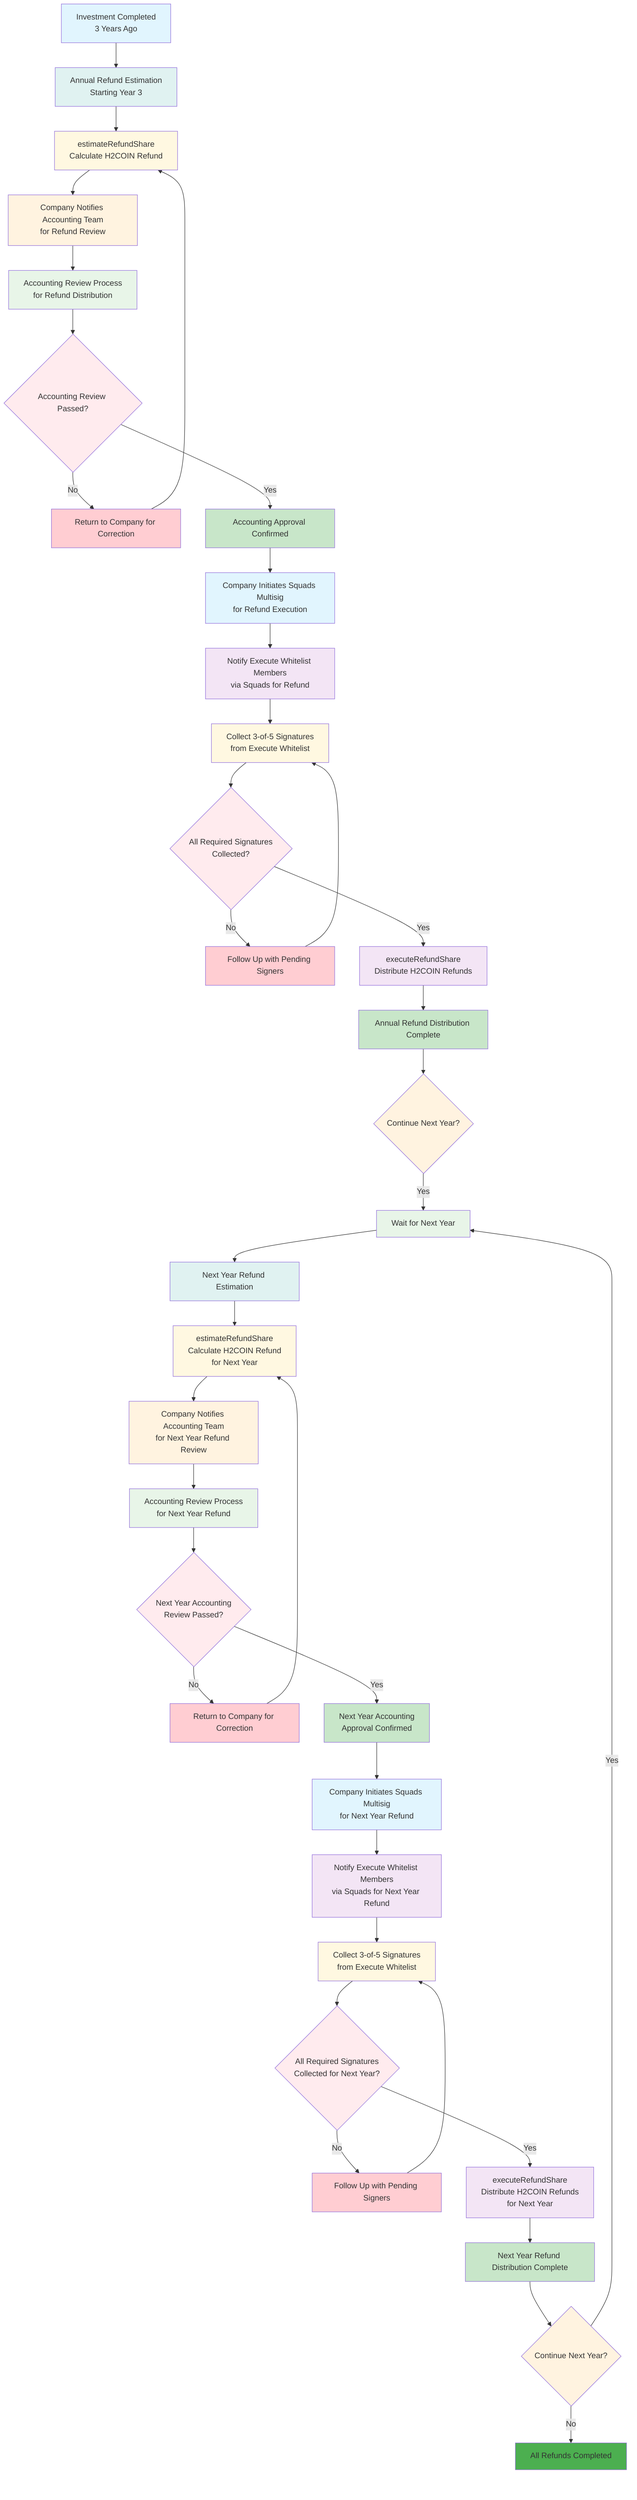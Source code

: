 flowchart TD
    A1[Investment Completed<br/>3 Years Ago] --> B1[Annual Refund Estimation<br/>Starting Year 3]
    B1 --> C1[estimateRefundShare<br/>Calculate H2COIN Refund]
    C1 --> D1[Company Notifies Accounting Team<br/>for Refund Review]
    D1 --> E1[Accounting Review Process<br/>for Refund Distribution]
    E1 --> F1{Accounting Review Passed?}
    F1 -->|No| G1[Return to Company for Correction]
    G1 --> C1
    F1 -->|Yes| H1[Accounting Approval Confirmed]
    H1 --> I1[Company Initiates Squads Multisig<br/>for Refund Execution]
    I1 --> J1[Notify Execute Whitelist Members<br/>via Squads for Refund]
    J1 --> K1[Collect 3-of-5 Signatures<br/>from Execute Whitelist]
    K1 --> L1{All Required Signatures<br/>Collected?}
    L1 -->|No| M1[Follow Up with Pending Signers]
    M1 --> K1
    L1 -->|Yes| N1[executeRefundShare<br/>Distribute H2COIN Refunds]
    N1 --> O1[Annual Refund Distribution Complete]
    O1 --> P1{Continue Next Year?}
    P1 -->|Yes| Q1[Wait for Next Year]
    Q1 --> R1[Next Year Refund Estimation]
    R1 --> S1[estimateRefundShare<br/>Calculate H2COIN Refund<br/>for Next Year]
    S1 --> T1[Company Notifies Accounting Team<br/>for Next Year Refund Review]
    T1 --> U1[Accounting Review Process<br/>for Next Year Refund]
    U1 --> V1{Next Year Accounting<br/>Review Passed?}
    V1 -->|No| W1[Return to Company for Correction]
    W1 --> S1
    V1 -->|Yes| X1[Next Year Accounting<br/>Approval Confirmed]
    X1 --> Y1[Company Initiates Squads Multisig<br/>for Next Year Refund]
    Y1 --> Z1[Notify Execute Whitelist Members<br/>via Squads for Next Year Refund]
    Z1 --> AA1[Collect 3-of-5 Signatures<br/>from Execute Whitelist]
    AA1 --> BB1{All Required Signatures<br/>Collected for Next Year?}
    BB1 -->|No| CC1[Follow Up with Pending Signers]
    CC1 --> AA1
    BB1 -->|Yes| DD1[executeRefundShare<br/>Distribute H2COIN Refunds<br/>for Next Year]
    DD1 --> EE1[Next Year Refund Distribution Complete]
    EE1 --> FF1{Continue Next Year?}
    FF1 -->|Yes| Q1
    FF1 -->|No| GG1[All Refunds Completed]
    
    style A1 fill:#e1f5fe
    style B1 fill:#e0f2f1
    style C1 fill:#fff8e1
    style D1 fill:#fff3e0
    style E1 fill:#e8f5e8
    style F1 fill:#ffebee
    style G1 fill:#ffcdd2
    style H1 fill:#c8e6c9
    style I1 fill:#e1f5fe
    style J1 fill:#f3e5f5
    style K1 fill:#fff8e1
    style L1 fill:#ffebee
    style M1 fill:#ffcdd2
    style N1 fill:#f3e5f5
    style O1 fill:#c8e6c9
    style P1 fill:#fff3e0
    style Q1 fill:#e8f5e8
    style R1 fill:#e0f2f1
    style S1 fill:#fff8e1
    style T1 fill:#fff3e0
    style U1 fill:#e8f5e8
    style V1 fill:#ffebee
    style W1 fill:#ffcdd2
    style X1 fill:#c8e6c9
    style Y1 fill:#e1f5fe
    style Z1 fill:#f3e5f5
    style AA1 fill:#fff8e1
    style BB1 fill:#ffebee
    style CC1 fill:#ffcdd2
    style DD1 fill:#f3e5f5
    style EE1 fill:#c8e6c9
    style FF1 fill:#fff3e0
    style GG1 fill:#4caf50